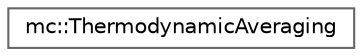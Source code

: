 digraph "Graphical Class Hierarchy"
{
 // LATEX_PDF_SIZE
  bgcolor="transparent";
  edge [fontname=Helvetica,fontsize=10,labelfontname=Helvetica,labelfontsize=10];
  node [fontname=Helvetica,fontsize=10,shape=box,height=0.2,width=0.4];
  rankdir="LR";
  Node0 [id="Node000000",label="mc::ThermodynamicAveraging",height=0.2,width=0.4,color="grey40", fillcolor="white", style="filled",URL="$classmc_1_1ThermodynamicAveraging.html",tooltip=" "];
}
